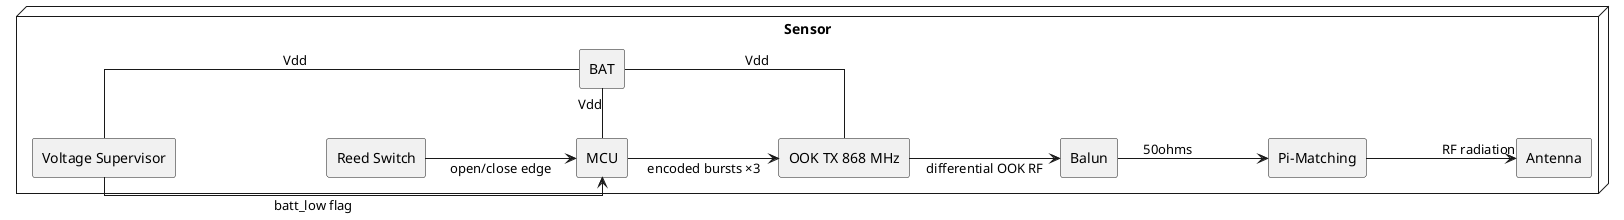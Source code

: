 @startuml Wireless Sensor
skinparam componentStyle rectangle
skinparam defaultFontName Monospace
skinparam linetype ortho
skinparam nodesep 150
skinparam ranksep 50


node "Sensor" {
[BAT] as BAT
[Reed Switch] as REED
[MCU] as MCU
[Voltage Supervisor] as VS
[OOK TX 868 MHz] as TX
[Balun] as BALUN
[Pi-Matching] as PI
[Antenna] as ANT
}


BAT -down- MCU: Vdd
BAT -down- VS: Vdd
BAT -down- TX: Vdd

REED -right---> MCU : open/close edge
VS -right-> MCU: batt_low flag

MCU -right-> TX : encoded bursts ×3
TX -right-> BALUN: differential OOK RF
BALUN -right-> PI: 50ohms
PI -right-> ANT: RF radiation
@enduml